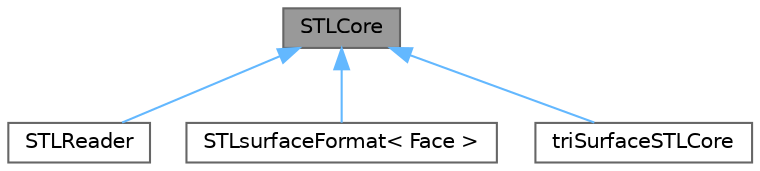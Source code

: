 digraph "STLCore"
{
 // LATEX_PDF_SIZE
  bgcolor="transparent";
  edge [fontname=Helvetica,fontsize=10,labelfontname=Helvetica,labelfontsize=10];
  node [fontname=Helvetica,fontsize=10,shape=box,height=0.2,width=0.4];
  Node1 [id="Node000001",label="STLCore",height=0.2,width=0.4,color="gray40", fillcolor="grey60", style="filled", fontcolor="black",tooltip="Core routines used when reading/writing STL files."];
  Node1 -> Node2 [id="edge1_Node000001_Node000002",dir="back",color="steelblue1",style="solid",tooltip=" "];
  Node2 [id="Node000002",label="STLReader",height=0.2,width=0.4,color="gray40", fillcolor="white", style="filled",URL="$classFoam_1_1fileFormats_1_1STLReader.html",tooltip="Internal class used by the STLsurfaceFormat and triSurface."];
  Node1 -> Node3 [id="edge2_Node000001_Node000003",dir="back",color="steelblue1",style="solid",tooltip=" "];
  Node3 [id="Node000003",label="STLsurfaceFormat\< Face \>",height=0.2,width=0.4,color="gray40", fillcolor="white", style="filled",URL="$classFoam_1_1fileFormats_1_1STLsurfaceFormat.html",tooltip="Provide a means of reading/writing STL files (ASCII and BINARY)."];
  Node1 -> Node4 [id="edge3_Node000001_Node000004",dir="back",color="steelblue1",style="solid",tooltip=" "];
  Node4 [id="Node000004",label="triSurfaceSTLCore",height=0.2,width=0.4,color="gray40", fillcolor="white", style="filled",URL="$structtriSurfaceSTLCore.html",tooltip=" "];
}
